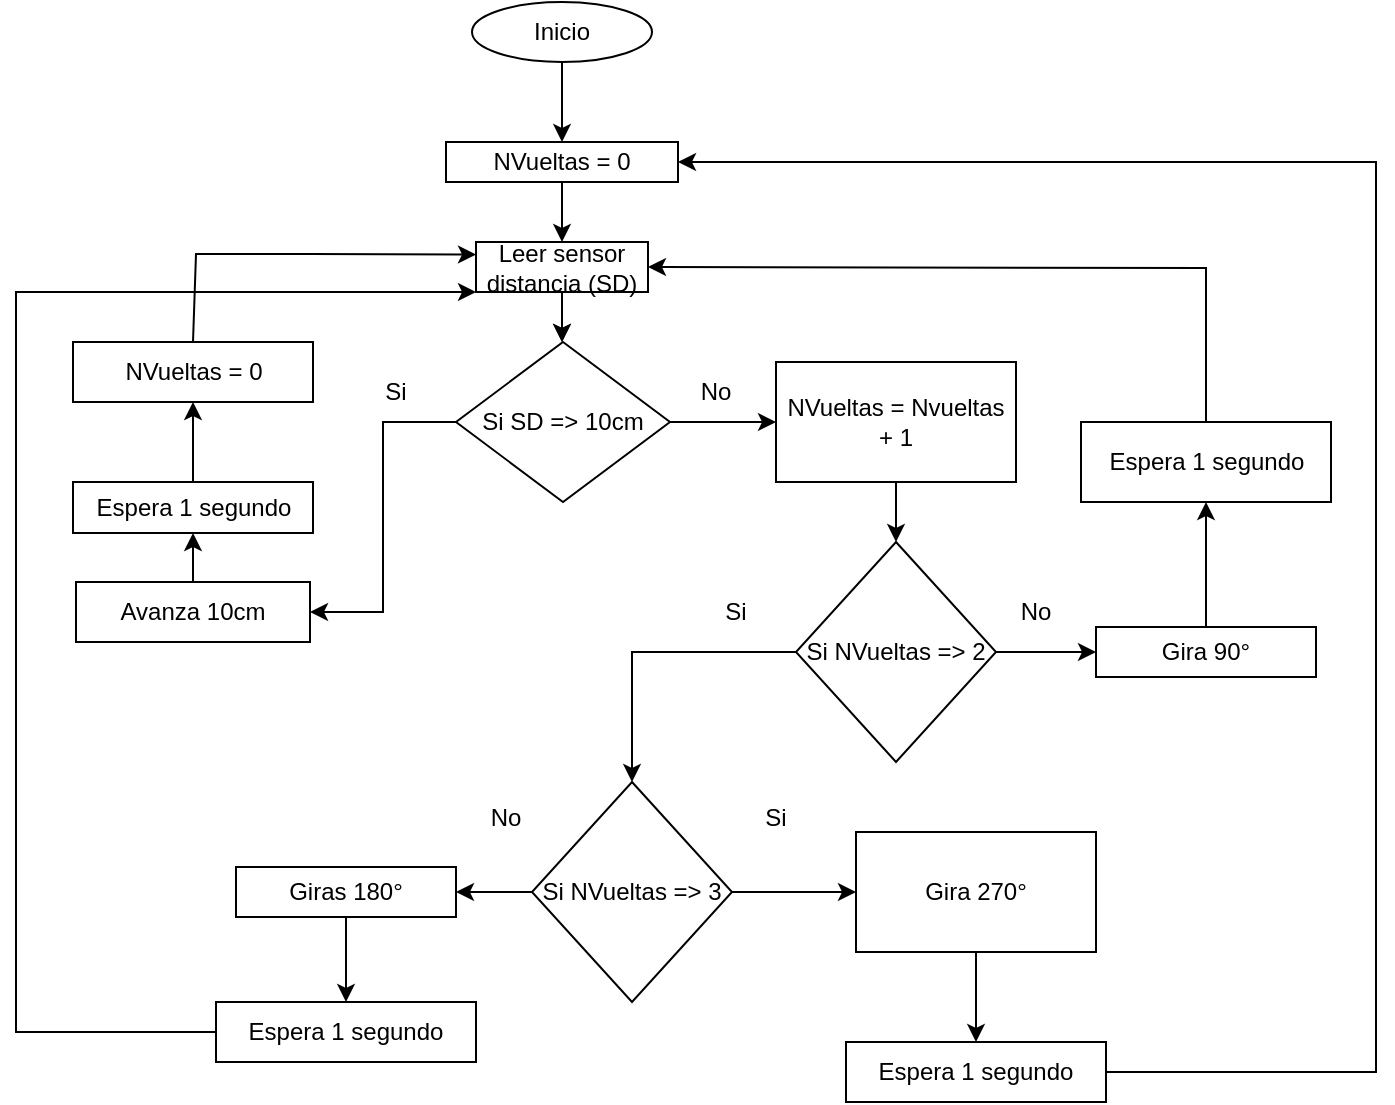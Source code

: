 <mxfile version="28.2.8">
  <diagram name="Página-1" id="vm88IONhA0tDgE--VvnN">
    <mxGraphModel dx="992" dy="4229" grid="1" gridSize="10" guides="1" tooltips="1" connect="1" arrows="1" fold="1" page="0" pageScale="1" pageWidth="827" pageHeight="1169" math="0" shadow="0">
      <root>
        <mxCell id="0" />
        <mxCell id="1" parent="0" />
        <mxCell id="91DXhjh2bUfkafMnZIRA-1" value="Inicio" style="ellipse;whiteSpace=wrap;html=1;" parent="1" vertex="1">
          <mxGeometry x="368" y="-3450" width="90" height="30" as="geometry" />
        </mxCell>
        <mxCell id="91DXhjh2bUfkafMnZIRA-9" value="" style="edgeStyle=orthogonalEdgeStyle;rounded=0;orthogonalLoop=1;jettySize=auto;html=1;" parent="1" source="91DXhjh2bUfkafMnZIRA-2" edge="1">
          <mxGeometry relative="1" as="geometry">
            <mxPoint x="413" y="-3280" as="targetPoint" />
          </mxGeometry>
        </mxCell>
        <mxCell id="91DXhjh2bUfkafMnZIRA-32" value="" style="edgeStyle=orthogonalEdgeStyle;rounded=0;orthogonalLoop=1;jettySize=auto;html=1;" parent="1" source="91DXhjh2bUfkafMnZIRA-2" edge="1">
          <mxGeometry relative="1" as="geometry">
            <mxPoint x="413" y="-3280" as="targetPoint" />
          </mxGeometry>
        </mxCell>
        <mxCell id="91DXhjh2bUfkafMnZIRA-2" value="Leer sensor distancia (SD)" style="whiteSpace=wrap;html=1;" parent="1" vertex="1">
          <mxGeometry x="370" y="-3330" width="86" height="25" as="geometry" />
        </mxCell>
        <mxCell id="91DXhjh2bUfkafMnZIRA-18" value="" style="edgeStyle=orthogonalEdgeStyle;rounded=0;orthogonalLoop=1;jettySize=auto;html=1;entryX=1;entryY=0.5;entryDx=0;entryDy=0;" parent="1" source="91DXhjh2bUfkafMnZIRA-4" target="91DXhjh2bUfkafMnZIRA-17" edge="1">
          <mxGeometry relative="1" as="geometry" />
        </mxCell>
        <mxCell id="91DXhjh2bUfkafMnZIRA-31" value="" style="edgeStyle=orthogonalEdgeStyle;rounded=0;orthogonalLoop=1;jettySize=auto;html=1;" parent="1" source="91DXhjh2bUfkafMnZIRA-4" target="91DXhjh2bUfkafMnZIRA-30" edge="1">
          <mxGeometry relative="1" as="geometry" />
        </mxCell>
        <mxCell id="91DXhjh2bUfkafMnZIRA-4" value="Si SD =&amp;gt; 10cm" style="rhombus;whiteSpace=wrap;html=1;" parent="1" vertex="1">
          <mxGeometry x="360" y="-3280" width="107" height="80" as="geometry" />
        </mxCell>
        <mxCell id="91DXhjh2bUfkafMnZIRA-17" value="Avanza 10cm" style="whiteSpace=wrap;html=1;" parent="1" vertex="1">
          <mxGeometry x="170" y="-3160" width="117" height="30" as="geometry" />
        </mxCell>
        <mxCell id="91DXhjh2bUfkafMnZIRA-29" value="Si" style="text;strokeColor=none;align=center;fillColor=none;html=1;verticalAlign=middle;whiteSpace=wrap;rounded=0;" parent="1" vertex="1">
          <mxGeometry x="300" y="-3270" width="60" height="30" as="geometry" />
        </mxCell>
        <mxCell id="91DXhjh2bUfkafMnZIRA-42" value="" style="edgeStyle=orthogonalEdgeStyle;rounded=0;orthogonalLoop=1;jettySize=auto;html=1;" parent="1" source="91DXhjh2bUfkafMnZIRA-30" target="91DXhjh2bUfkafMnZIRA-41" edge="1">
          <mxGeometry relative="1" as="geometry" />
        </mxCell>
        <mxCell id="91DXhjh2bUfkafMnZIRA-30" value="NVueltas = Nvueltas + 1" style="whiteSpace=wrap;html=1;" parent="1" vertex="1">
          <mxGeometry x="520" y="-3270" width="120" height="60" as="geometry" />
        </mxCell>
        <mxCell id="91DXhjh2bUfkafMnZIRA-33" value="NVueltas = 0" style="rounded=0;whiteSpace=wrap;html=1;" parent="1" vertex="1">
          <mxGeometry x="355" y="-3380" width="116" height="20" as="geometry" />
        </mxCell>
        <mxCell id="91DXhjh2bUfkafMnZIRA-39" value="" style="endArrow=classic;html=1;rounded=0;exitX=0.5;exitY=1;exitDx=0;exitDy=0;entryX=0.5;entryY=0;entryDx=0;entryDy=0;" parent="1" source="91DXhjh2bUfkafMnZIRA-33" target="91DXhjh2bUfkafMnZIRA-2" edge="1">
          <mxGeometry width="50" height="50" relative="1" as="geometry">
            <mxPoint x="420" y="-3160" as="sourcePoint" />
            <mxPoint x="470" y="-3210" as="targetPoint" />
          </mxGeometry>
        </mxCell>
        <mxCell id="91DXhjh2bUfkafMnZIRA-40" value="" style="endArrow=classic;html=1;rounded=0;exitX=0.5;exitY=1;exitDx=0;exitDy=0;entryX=0.5;entryY=0;entryDx=0;entryDy=0;" parent="1" source="91DXhjh2bUfkafMnZIRA-1" target="91DXhjh2bUfkafMnZIRA-33" edge="1">
          <mxGeometry width="50" height="50" relative="1" as="geometry">
            <mxPoint x="419" y="-3150" as="sourcePoint" />
            <mxPoint x="469" y="-3200" as="targetPoint" />
          </mxGeometry>
        </mxCell>
        <mxCell id="91DXhjh2bUfkafMnZIRA-46" value="" style="edgeStyle=orthogonalEdgeStyle;rounded=0;orthogonalLoop=1;jettySize=auto;html=1;" parent="1" source="91DXhjh2bUfkafMnZIRA-41" target="91DXhjh2bUfkafMnZIRA-45" edge="1">
          <mxGeometry relative="1" as="geometry" />
        </mxCell>
        <mxCell id="NUC6PjmfN2erF1pIoHRP-12" value="" style="edgeStyle=orthogonalEdgeStyle;rounded=0;orthogonalLoop=1;jettySize=auto;html=1;" edge="1" parent="1" source="91DXhjh2bUfkafMnZIRA-41" target="NUC6PjmfN2erF1pIoHRP-11">
          <mxGeometry relative="1" as="geometry" />
        </mxCell>
        <mxCell id="91DXhjh2bUfkafMnZIRA-41" value="Si NVueltas =&amp;gt; 2" style="rhombus;whiteSpace=wrap;html=1;" parent="1" vertex="1">
          <mxGeometry x="530" y="-3180" width="100" height="110" as="geometry" />
        </mxCell>
        <mxCell id="NUC6PjmfN2erF1pIoHRP-4" value="" style="edgeStyle=orthogonalEdgeStyle;rounded=0;orthogonalLoop=1;jettySize=auto;html=1;" edge="1" parent="1" source="91DXhjh2bUfkafMnZIRA-43" target="NUC6PjmfN2erF1pIoHRP-3">
          <mxGeometry relative="1" as="geometry" />
        </mxCell>
        <mxCell id="91DXhjh2bUfkafMnZIRA-43" value="Giras 180°" style="whiteSpace=wrap;html=1;" parent="1" vertex="1">
          <mxGeometry x="250" y="-3017.5" width="110" height="25" as="geometry" />
        </mxCell>
        <mxCell id="NUC6PjmfN2erF1pIoHRP-2" value="" style="edgeStyle=orthogonalEdgeStyle;rounded=0;orthogonalLoop=1;jettySize=auto;html=1;" edge="1" parent="1" source="91DXhjh2bUfkafMnZIRA-45" target="NUC6PjmfN2erF1pIoHRP-1">
          <mxGeometry relative="1" as="geometry" />
        </mxCell>
        <mxCell id="91DXhjh2bUfkafMnZIRA-45" value="Gira 90°" style="whiteSpace=wrap;html=1;" parent="1" vertex="1">
          <mxGeometry x="680" y="-3137.5" width="110" height="25" as="geometry" />
        </mxCell>
        <mxCell id="91DXhjh2bUfkafMnZIRA-47" value="" style="endArrow=classic;html=1;rounded=0;entryX=1;entryY=0.5;entryDx=0;entryDy=0;exitX=0.5;exitY=0;exitDx=0;exitDy=0;" parent="1" source="NUC6PjmfN2erF1pIoHRP-1" target="91DXhjh2bUfkafMnZIRA-2" edge="1">
          <mxGeometry width="50" height="50" relative="1" as="geometry">
            <mxPoint x="735" y="-3180" as="sourcePoint" />
            <mxPoint x="680" y="-3100" as="targetPoint" />
            <Array as="points">
              <mxPoint x="735" y="-3317" />
            </Array>
          </mxGeometry>
        </mxCell>
        <mxCell id="91DXhjh2bUfkafMnZIRA-48" value="" style="endArrow=classic;html=1;rounded=0;exitX=0;exitY=0.5;exitDx=0;exitDy=0;entryX=0;entryY=1;entryDx=0;entryDy=0;" parent="1" source="NUC6PjmfN2erF1pIoHRP-3" target="91DXhjh2bUfkafMnZIRA-2" edge="1">
          <mxGeometry width="50" height="50" relative="1" as="geometry">
            <mxPoint x="520" y="-3170" as="sourcePoint" />
            <mxPoint x="570" y="-3220" as="targetPoint" />
            <Array as="points">
              <mxPoint x="140" y="-2935" />
              <mxPoint x="140" y="-3305" />
            </Array>
          </mxGeometry>
        </mxCell>
        <mxCell id="91DXhjh2bUfkafMnZIRA-49" value="Si" style="text;strokeColor=none;align=center;fillColor=none;html=1;verticalAlign=middle;whiteSpace=wrap;rounded=0;" parent="1" vertex="1">
          <mxGeometry x="490" y="-3057" width="60" height="30" as="geometry" />
        </mxCell>
        <mxCell id="91DXhjh2bUfkafMnZIRA-50" value="No" style="text;strokeColor=none;align=center;fillColor=none;html=1;verticalAlign=middle;whiteSpace=wrap;rounded=0;" parent="1" vertex="1">
          <mxGeometry x="620" y="-3160" width="60" height="30" as="geometry" />
        </mxCell>
        <mxCell id="91DXhjh2bUfkafMnZIRA-51" value="No" style="text;strokeColor=none;align=center;fillColor=none;html=1;verticalAlign=middle;whiteSpace=wrap;rounded=0;" parent="1" vertex="1">
          <mxGeometry x="460" y="-3270" width="60" height="30" as="geometry" />
        </mxCell>
        <mxCell id="91DXhjh2bUfkafMnZIRA-52" value="NVueltas = 0" style="rounded=0;whiteSpace=wrap;html=1;" parent="1" vertex="1">
          <mxGeometry x="168.5" y="-3280" width="120" height="30" as="geometry" />
        </mxCell>
        <mxCell id="91DXhjh2bUfkafMnZIRA-53" value="" style="endArrow=classic;html=1;rounded=0;exitX=0.5;exitY=0;exitDx=0;exitDy=0;entryX=0.5;entryY=1;entryDx=0;entryDy=0;" parent="1" source="91DXhjh2bUfkafMnZIRA-17" target="NUC6PjmfN2erF1pIoHRP-8" edge="1">
          <mxGeometry width="50" height="50" relative="1" as="geometry">
            <mxPoint x="440" y="-3160" as="sourcePoint" />
            <mxPoint x="227" y="-3190" as="targetPoint" />
          </mxGeometry>
        </mxCell>
        <mxCell id="91DXhjh2bUfkafMnZIRA-54" value="" style="endArrow=classic;html=1;rounded=0;exitX=0.5;exitY=0;exitDx=0;exitDy=0;entryX=0;entryY=0.25;entryDx=0;entryDy=0;" parent="1" source="91DXhjh2bUfkafMnZIRA-52" target="91DXhjh2bUfkafMnZIRA-2" edge="1">
          <mxGeometry width="50" height="50" relative="1" as="geometry">
            <mxPoint x="440" y="-3160" as="sourcePoint" />
            <mxPoint x="490" y="-3210" as="targetPoint" />
            <Array as="points">
              <mxPoint x="230" y="-3324" />
              <mxPoint x="287" y="-3324" />
            </Array>
          </mxGeometry>
        </mxCell>
        <mxCell id="NUC6PjmfN2erF1pIoHRP-1" value="Espera 1 segundo" style="whiteSpace=wrap;html=1;" vertex="1" parent="1">
          <mxGeometry x="672.5" y="-3240" width="125" height="40" as="geometry" />
        </mxCell>
        <mxCell id="NUC6PjmfN2erF1pIoHRP-3" value="Espera 1 segundo" style="whiteSpace=wrap;html=1;" vertex="1" parent="1">
          <mxGeometry x="240" y="-2950" width="130" height="30" as="geometry" />
        </mxCell>
        <mxCell id="NUC6PjmfN2erF1pIoHRP-10" value="" style="edgeStyle=orthogonalEdgeStyle;rounded=0;orthogonalLoop=1;jettySize=auto;html=1;" edge="1" parent="1" source="NUC6PjmfN2erF1pIoHRP-8" target="91DXhjh2bUfkafMnZIRA-52">
          <mxGeometry relative="1" as="geometry" />
        </mxCell>
        <mxCell id="NUC6PjmfN2erF1pIoHRP-8" value="Espera 1 segundo" style="whiteSpace=wrap;html=1;" vertex="1" parent="1">
          <mxGeometry x="168.5" y="-3210" width="120" height="25.5" as="geometry" />
        </mxCell>
        <mxCell id="NUC6PjmfN2erF1pIoHRP-17" value="" style="edgeStyle=orthogonalEdgeStyle;rounded=0;orthogonalLoop=1;jettySize=auto;html=1;" edge="1" parent="1" source="NUC6PjmfN2erF1pIoHRP-11" target="91DXhjh2bUfkafMnZIRA-43">
          <mxGeometry relative="1" as="geometry" />
        </mxCell>
        <mxCell id="NUC6PjmfN2erF1pIoHRP-19" value="" style="edgeStyle=orthogonalEdgeStyle;rounded=0;orthogonalLoop=1;jettySize=auto;html=1;" edge="1" parent="1" source="NUC6PjmfN2erF1pIoHRP-11" target="NUC6PjmfN2erF1pIoHRP-18">
          <mxGeometry relative="1" as="geometry" />
        </mxCell>
        <mxCell id="NUC6PjmfN2erF1pIoHRP-11" value="Si NVueltas =&amp;gt; 3" style="rhombus;whiteSpace=wrap;html=1;" vertex="1" parent="1">
          <mxGeometry x="398" y="-3060" width="100" height="110" as="geometry" />
        </mxCell>
        <mxCell id="NUC6PjmfN2erF1pIoHRP-13" value="Si" style="text;strokeColor=none;align=center;fillColor=none;html=1;verticalAlign=middle;whiteSpace=wrap;rounded=0;" vertex="1" parent="1">
          <mxGeometry x="470" y="-3160" width="60" height="30" as="geometry" />
        </mxCell>
        <mxCell id="NUC6PjmfN2erF1pIoHRP-14" value="No" style="text;strokeColor=none;align=center;fillColor=none;html=1;verticalAlign=middle;whiteSpace=wrap;rounded=0;" vertex="1" parent="1">
          <mxGeometry x="355" y="-3057" width="60" height="30" as="geometry" />
        </mxCell>
        <mxCell id="NUC6PjmfN2erF1pIoHRP-23" value="" style="edgeStyle=orthogonalEdgeStyle;rounded=0;orthogonalLoop=1;jettySize=auto;html=1;entryX=0.5;entryY=0;entryDx=0;entryDy=0;" edge="1" parent="1" source="NUC6PjmfN2erF1pIoHRP-18" target="NUC6PjmfN2erF1pIoHRP-27">
          <mxGeometry relative="1" as="geometry">
            <mxPoint x="620.077" y="-2940" as="targetPoint" />
          </mxGeometry>
        </mxCell>
        <mxCell id="NUC6PjmfN2erF1pIoHRP-18" value="Gira 270°" style="whiteSpace=wrap;html=1;" vertex="1" parent="1">
          <mxGeometry x="560" y="-3035" width="120" height="60" as="geometry" />
        </mxCell>
        <mxCell id="NUC6PjmfN2erF1pIoHRP-26" value="" style="endArrow=classic;html=1;rounded=0;exitX=1;exitY=0.5;exitDx=0;exitDy=0;entryX=1;entryY=0.5;entryDx=0;entryDy=0;" edge="1" parent="1" source="NUC6PjmfN2erF1pIoHRP-27" target="91DXhjh2bUfkafMnZIRA-33">
          <mxGeometry width="50" height="50" relative="1" as="geometry">
            <mxPoint x="180" y="-2910" as="sourcePoint" />
            <mxPoint x="80" y="-2857" as="targetPoint" />
            <Array as="points">
              <mxPoint x="820" y="-2915" />
              <mxPoint x="820" y="-3370" />
            </Array>
          </mxGeometry>
        </mxCell>
        <mxCell id="NUC6PjmfN2erF1pIoHRP-27" value="Espera 1 segundo" style="whiteSpace=wrap;html=1;" vertex="1" parent="1">
          <mxGeometry x="555" y="-2930" width="130" height="30" as="geometry" />
        </mxCell>
      </root>
    </mxGraphModel>
  </diagram>
</mxfile>
